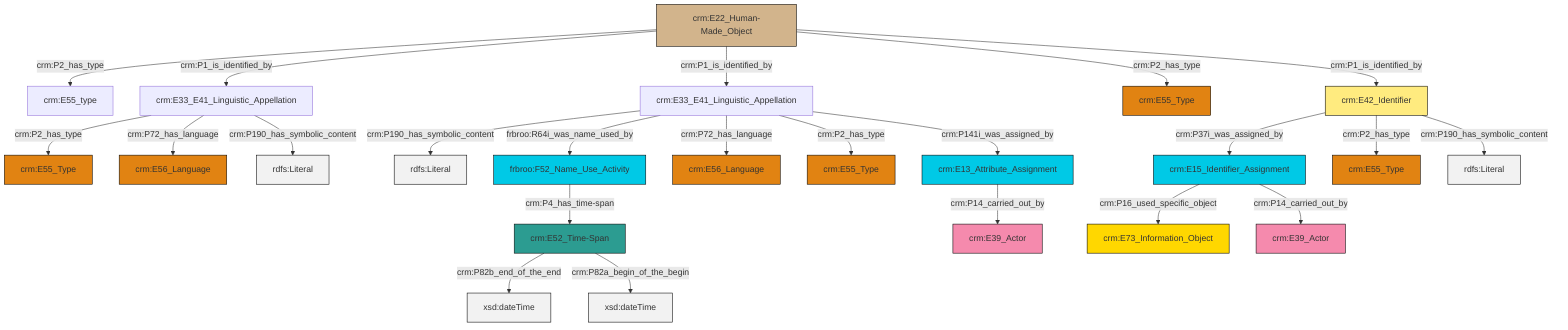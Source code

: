 graph TD
classDef Literal fill:#f2f2f2,stroke:#000000;
classDef CRM_Entity fill:#FFFFFF,stroke:#000000;
classDef Temporal_Entity fill:#00C9E6, stroke:#000000;
classDef Type fill:#E18312, stroke:#000000;
classDef Time-Span fill:#2C9C91, stroke:#000000;
classDef Appellation fill:#FFEB7F, stroke:#000000;
classDef Place fill:#008836, stroke:#000000;
classDef Persistent_Item fill:#B266B2, stroke:#000000;
classDef Conceptual_Object fill:#FFD700, stroke:#000000;
classDef Physical_Thing fill:#D2B48C, stroke:#000000;
classDef Actor fill:#f58aad, stroke:#000000;
classDef PC_Classes fill:#4ce600, stroke:#000000;
classDef Multi fill:#cccccc,stroke:#000000;

0["crm:E33_E41_Linguistic_Appellation"]:::Default -->|crm:P2_has_type| 1["crm:E55_Type"]:::Type
2["crm:E33_E41_Linguistic_Appellation"]:::Default -->|crm:P190_has_symbolic_content| 4[rdfs:Literal]:::Literal
2["crm:E33_E41_Linguistic_Appellation"]:::Default -->|frbroo:R64i_was_name_used_by| 5["frbroo:F52_Name_Use_Activity"]:::Temporal_Entity
6["crm:E52_Time-Span"]:::Time-Span -->|crm:P82b_end_of_the_end| 7[xsd:dateTime]:::Literal
2["crm:E33_E41_Linguistic_Appellation"]:::Default -->|crm:P72_has_language| 8["crm:E56_Language"]:::Type
6["crm:E52_Time-Span"]:::Time-Span -->|crm:P82a_begin_of_the_begin| 13[xsd:dateTime]:::Literal
15["crm:E22_Human-Made_Object"]:::Physical_Thing -->|crm:P2_has_type| 16["crm:E55_type"]:::Default
15["crm:E22_Human-Made_Object"]:::Physical_Thing -->|crm:P1_is_identified_by| 0["crm:E33_E41_Linguistic_Appellation"]:::Default
5["frbroo:F52_Name_Use_Activity"]:::Temporal_Entity -->|crm:P4_has_time-span| 6["crm:E52_Time-Span"]:::Time-Span
15["crm:E22_Human-Made_Object"]:::Physical_Thing -->|crm:P1_is_identified_by| 2["crm:E33_E41_Linguistic_Appellation"]:::Default
15["crm:E22_Human-Made_Object"]:::Physical_Thing -->|crm:P2_has_type| 25["crm:E55_Type"]:::Type
26["crm:E13_Attribute_Assignment"]:::Temporal_Entity -->|crm:P14_carried_out_by| 27["crm:E39_Actor"]:::Actor
15["crm:E22_Human-Made_Object"]:::Physical_Thing -->|crm:P1_is_identified_by| 29["crm:E42_Identifier"]:::Appellation
29["crm:E42_Identifier"]:::Appellation -->|crm:P37i_was_assigned_by| 20["crm:E15_Identifier_Assignment"]:::Temporal_Entity
2["crm:E33_E41_Linguistic_Appellation"]:::Default -->|crm:P2_has_type| 11["crm:E55_Type"]:::Type
29["crm:E42_Identifier"]:::Appellation -->|crm:P2_has_type| 23["crm:E55_Type"]:::Type
20["crm:E15_Identifier_Assignment"]:::Temporal_Entity -->|crm:P16_used_specific_object| 31["crm:E73_Information_Object"]:::Conceptual_Object
20["crm:E15_Identifier_Assignment"]:::Temporal_Entity -->|crm:P14_carried_out_by| 9["crm:E39_Actor"]:::Actor
29["crm:E42_Identifier"]:::Appellation -->|crm:P190_has_symbolic_content| 36[rdfs:Literal]:::Literal
0["crm:E33_E41_Linguistic_Appellation"]:::Default -->|crm:P72_has_language| 18["crm:E56_Language"]:::Type
0["crm:E33_E41_Linguistic_Appellation"]:::Default -->|crm:P190_has_symbolic_content| 39[rdfs:Literal]:::Literal
2["crm:E33_E41_Linguistic_Appellation"]:::Default -->|crm:P141i_was_assigned_by| 26["crm:E13_Attribute_Assignment"]:::Temporal_Entity